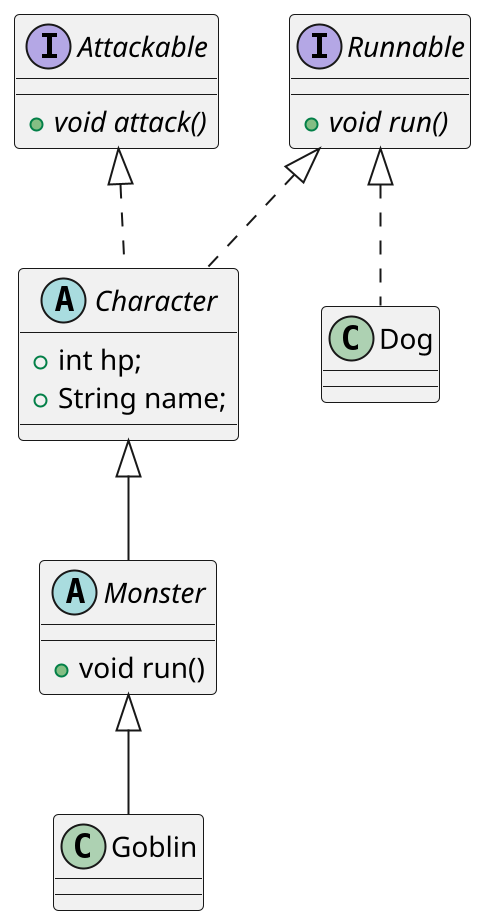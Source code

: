 @startuml
scale 2

interface Attackable {
    + {abstract} void attack()
}

interface Runnable {
    + {abstract} void run()
}

class Dog implements Runnable {
}


abstract class Character implements Attackable, Runnable {
+ int hp;
+ String name;
}

abstract class Monster extends Character {
 + void run()
}
class Goblin extends Monster {
}
@enduml